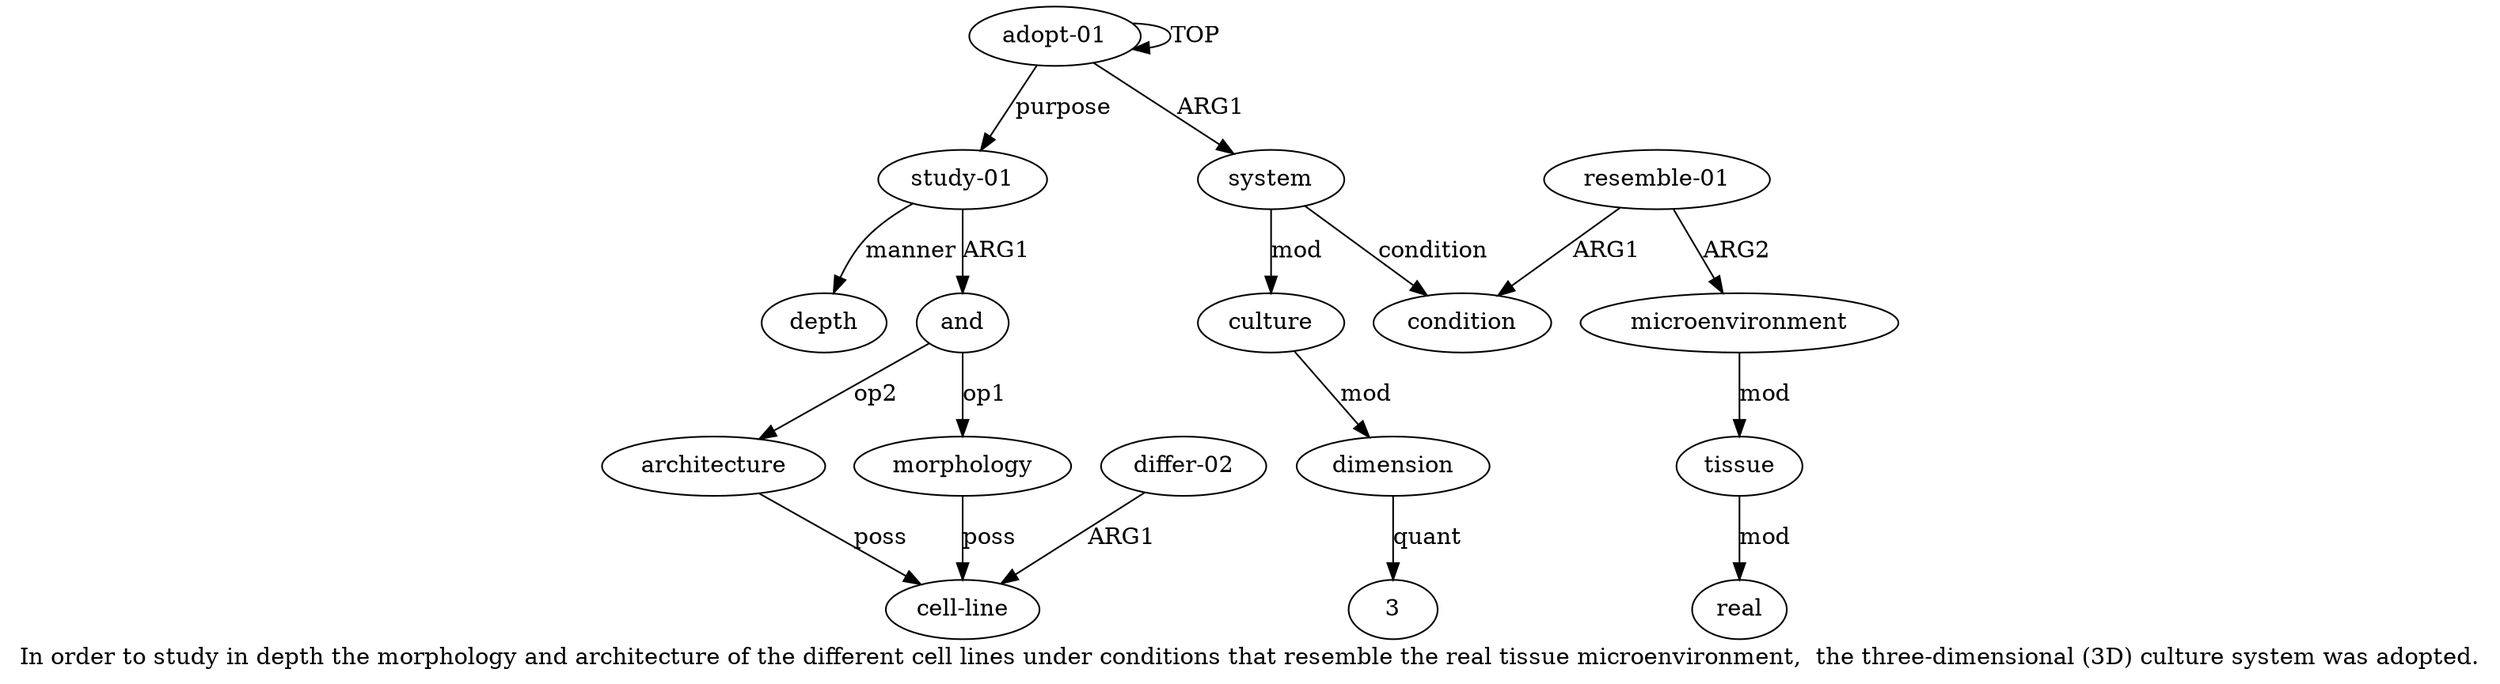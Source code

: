 digraph  {
	graph [label="In order to study in depth the morphology and architecture of the different cell lines under conditions that resemble the real tissue \
microenvironment,  the three-dimensional (3D) culture system was adopted."];
	node [label="\N"];
	a15	 [color=black,
		gold_ind=15,
		gold_label=depth,
		label=depth,
		test_ind=15,
		test_label=depth];
	a14	 [color=black,
		gold_ind=14,
		gold_label=architecture,
		label=architecture,
		test_ind=14,
		test_label=architecture];
	a12	 [color=black,
		gold_ind=12,
		gold_label="cell-line",
		label="cell-line",
		test_ind=12,
		test_label="cell-line"];
	a14 -> a12 [key=0,
	color=black,
	gold_label=poss,
	label=poss,
	test_label=poss];
a11 [color=black,
	gold_ind=11,
	gold_label=morphology,
	label=morphology,
	test_ind=11,
	test_label=morphology];
a11 -> a12 [key=0,
color=black,
gold_label=poss,
label=poss,
test_label=poss];
a10 [color=black,
gold_ind=10,
gold_label=and,
label=and,
test_ind=10,
test_label=and];
a10 -> a14 [key=0,
color=black,
gold_label=op2,
label=op2,
test_label=op2];
a10 -> a11 [key=0,
color=black,
gold_label=op1,
label=op1,
test_label=op1];
a13 [color=black,
gold_ind=13,
gold_label="differ-02",
label="differ-02",
test_ind=13,
test_label="differ-02"];
a13 -> a12 [key=0,
color=black,
gold_label=ARG1,
label=ARG1,
test_label=ARG1];
"a3 3" [color=black,
gold_ind=-1,
gold_label=3,
label=3,
test_ind=-1,
test_label=3];
a1 [color=black,
gold_ind=1,
gold_label=system,
label=system,
test_ind=1,
test_label=system];
a2 [color=black,
gold_ind=2,
gold_label=culture,
label=culture,
test_ind=2,
test_label=culture];
a1 -> a2 [key=0,
color=black,
gold_label=mod,
label=mod,
test_label=mod];
a4 [color=black,
gold_ind=4,
gold_label=condition,
label=condition,
test_ind=4,
test_label=condition];
a1 -> a4 [key=0,
color=black,
gold_label=condition,
label=condition,
test_label=condition];
a0 [color=black,
gold_ind=0,
gold_label="adopt-01",
label="adopt-01",
test_ind=0,
test_label="adopt-01"];
a0 -> a1 [key=0,
color=black,
gold_label=ARG1,
label=ARG1,
test_label=ARG1];
a0 -> a0 [key=0,
color=black,
gold_label=TOP,
label=TOP,
test_label=TOP];
a9 [color=black,
gold_ind=9,
gold_label="study-01",
label="study-01",
test_ind=9,
test_label="study-01"];
a0 -> a9 [key=0,
color=black,
gold_label=purpose,
label=purpose,
test_label=purpose];
a3 [color=black,
gold_ind=3,
gold_label=dimension,
label=dimension,
test_ind=3,
test_label=dimension];
a3 -> "a3 3" [key=0,
color=black,
gold_label=quant,
label=quant,
test_label=quant];
a2 -> a3 [key=0,
color=black,
gold_label=mod,
label=mod,
test_label=mod];
a5 [color=black,
gold_ind=5,
gold_label="resemble-01",
label="resemble-01",
test_ind=5,
test_label="resemble-01"];
a5 -> a4 [key=0,
color=black,
gold_label=ARG1,
label=ARG1,
test_label=ARG1];
a6 [color=black,
gold_ind=6,
gold_label=microenvironment,
label=microenvironment,
test_ind=6,
test_label=microenvironment];
a5 -> a6 [key=0,
color=black,
gold_label=ARG2,
label=ARG2,
test_label=ARG2];
a7 [color=black,
gold_ind=7,
gold_label=tissue,
label=tissue,
test_ind=7,
test_label=tissue];
a8 [color=black,
gold_ind=8,
gold_label=real,
label=real,
test_ind=8,
test_label=real];
a7 -> a8 [key=0,
color=black,
gold_label=mod,
label=mod,
test_label=mod];
a6 -> a7 [key=0,
color=black,
gold_label=mod,
label=mod,
test_label=mod];
a9 -> a15 [key=0,
color=black,
gold_label=manner,
label=manner,
test_label=manner];
a9 -> a10 [key=0,
color=black,
gold_label=ARG1,
label=ARG1,
test_label=ARG1];
}
